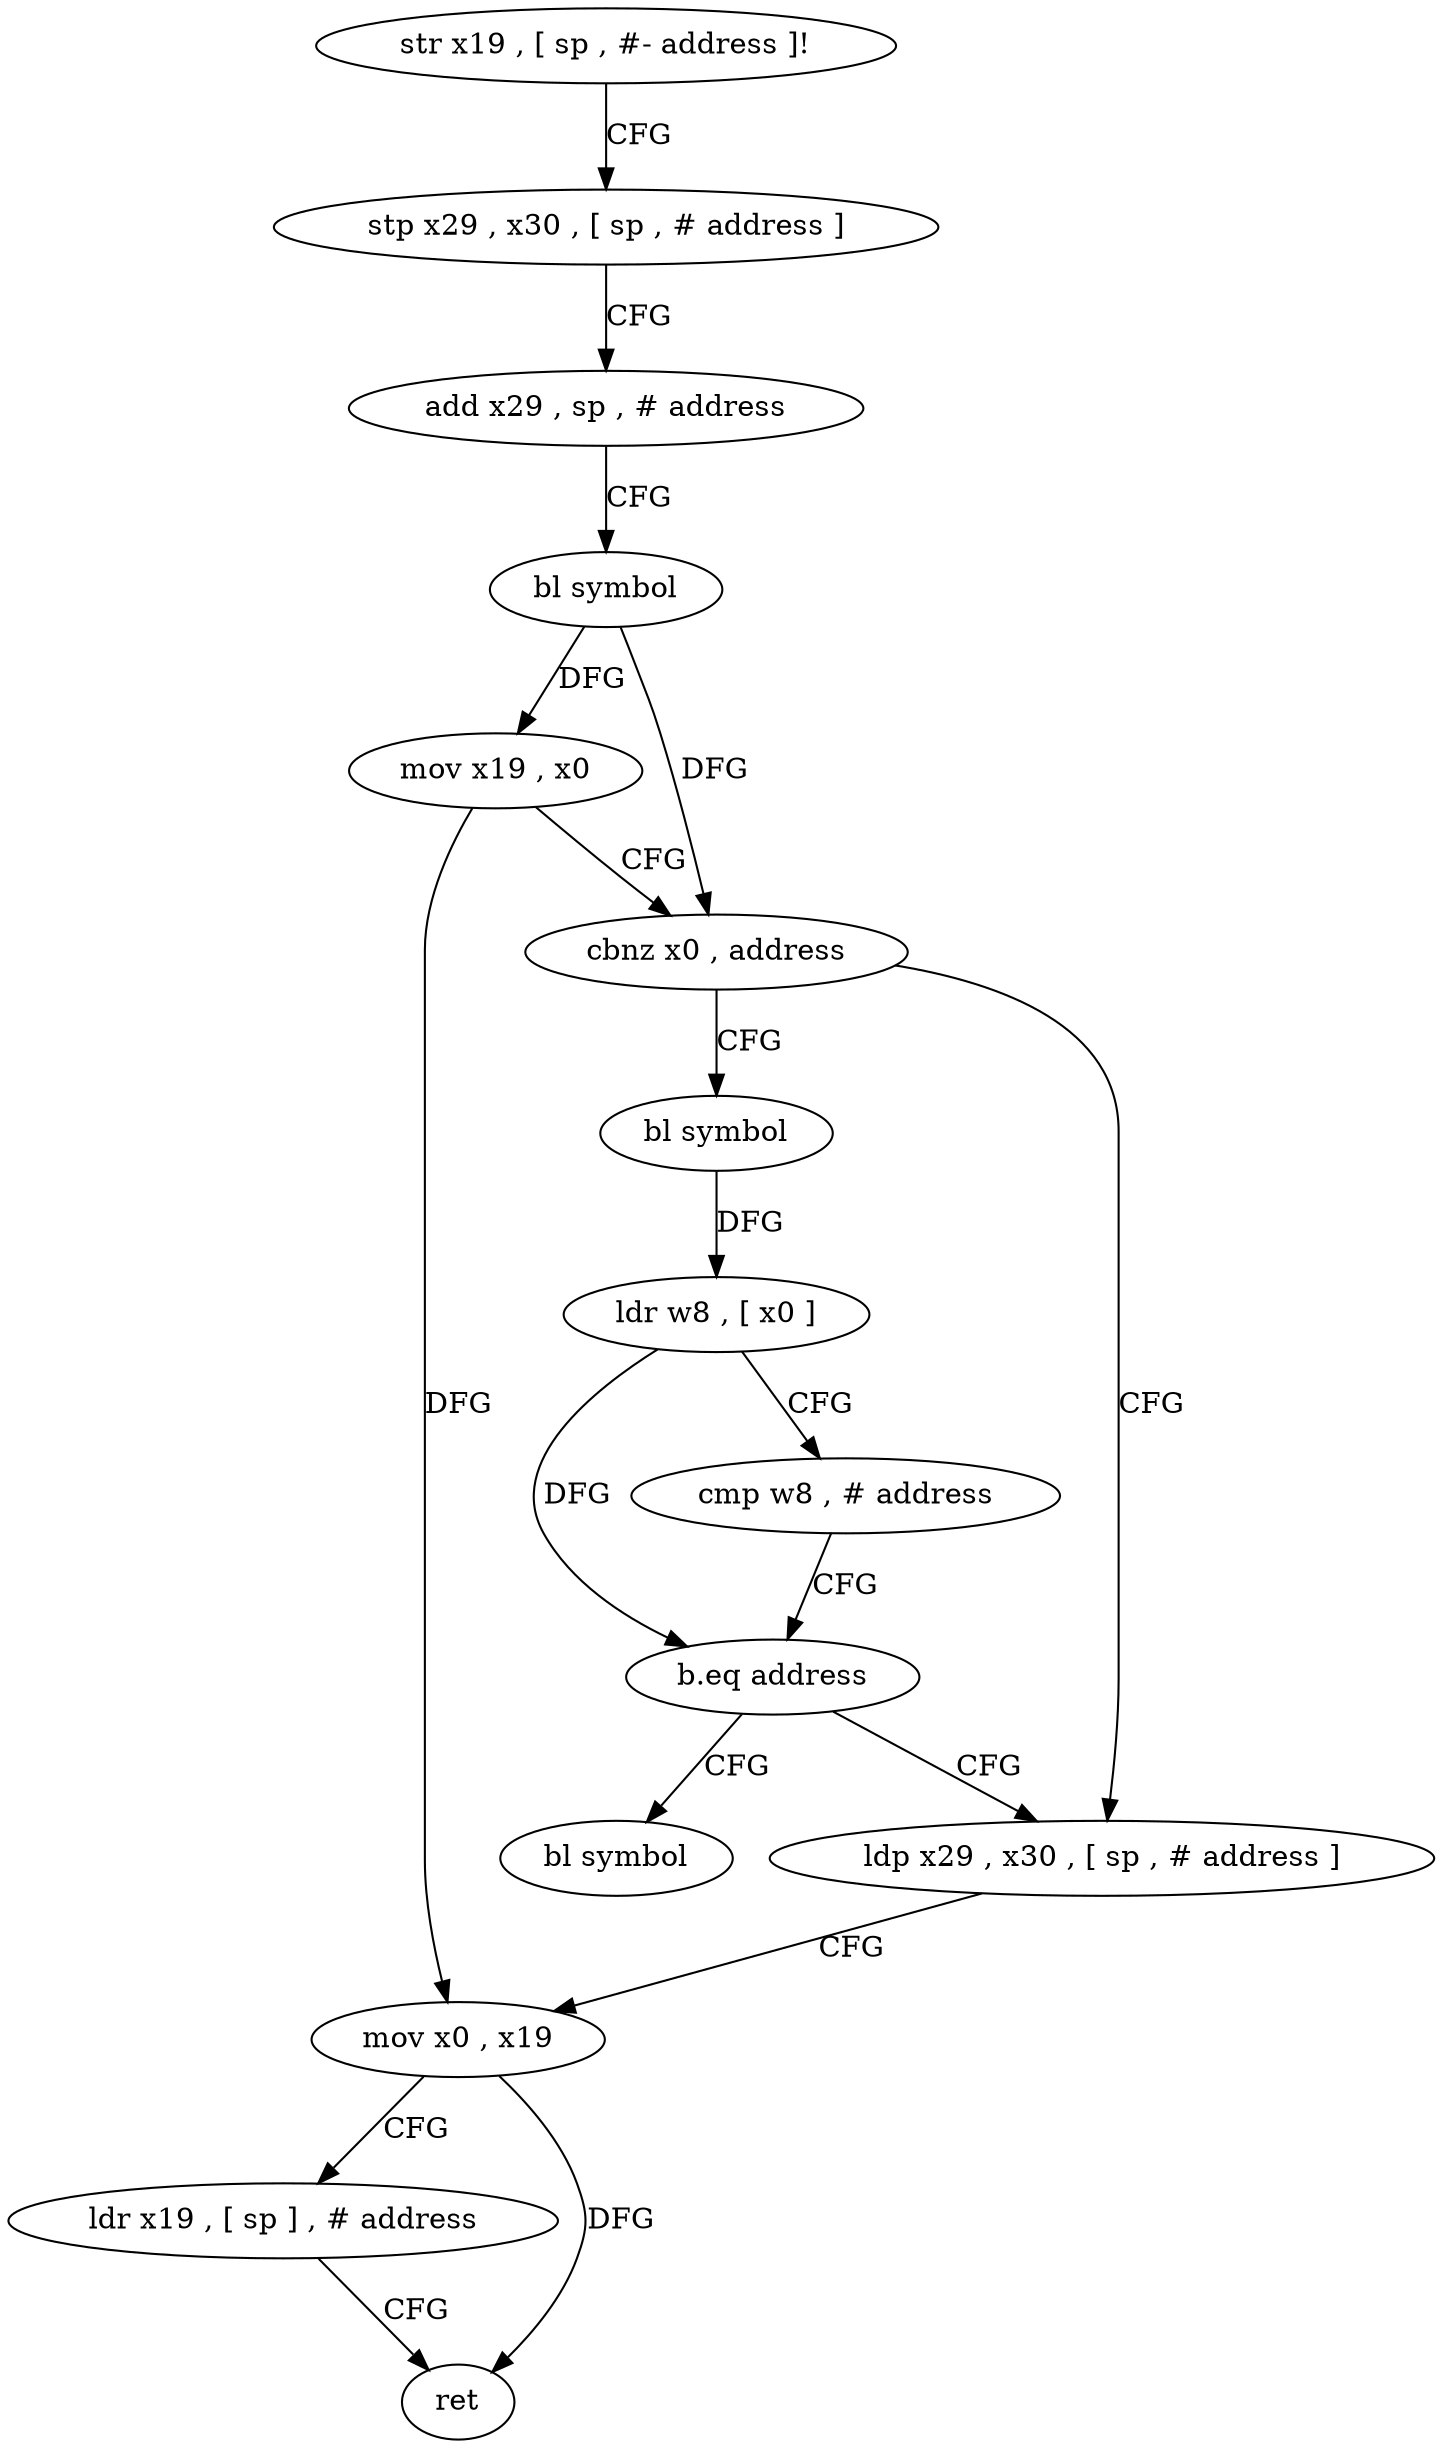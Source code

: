 digraph "func" {
"4257228" [label = "str x19 , [ sp , #- address ]!" ]
"4257232" [label = "stp x29 , x30 , [ sp , # address ]" ]
"4257236" [label = "add x29 , sp , # address" ]
"4257240" [label = "bl symbol" ]
"4257244" [label = "mov x19 , x0" ]
"4257248" [label = "cbnz x0 , address" ]
"4257268" [label = "ldp x29 , x30 , [ sp , # address ]" ]
"4257252" [label = "bl symbol" ]
"4257272" [label = "mov x0 , x19" ]
"4257276" [label = "ldr x19 , [ sp ] , # address" ]
"4257280" [label = "ret" ]
"4257256" [label = "ldr w8 , [ x0 ]" ]
"4257260" [label = "cmp w8 , # address" ]
"4257264" [label = "b.eq address" ]
"4257284" [label = "bl symbol" ]
"4257228" -> "4257232" [ label = "CFG" ]
"4257232" -> "4257236" [ label = "CFG" ]
"4257236" -> "4257240" [ label = "CFG" ]
"4257240" -> "4257244" [ label = "DFG" ]
"4257240" -> "4257248" [ label = "DFG" ]
"4257244" -> "4257248" [ label = "CFG" ]
"4257244" -> "4257272" [ label = "DFG" ]
"4257248" -> "4257268" [ label = "CFG" ]
"4257248" -> "4257252" [ label = "CFG" ]
"4257268" -> "4257272" [ label = "CFG" ]
"4257252" -> "4257256" [ label = "DFG" ]
"4257272" -> "4257276" [ label = "CFG" ]
"4257272" -> "4257280" [ label = "DFG" ]
"4257276" -> "4257280" [ label = "CFG" ]
"4257256" -> "4257260" [ label = "CFG" ]
"4257256" -> "4257264" [ label = "DFG" ]
"4257260" -> "4257264" [ label = "CFG" ]
"4257264" -> "4257284" [ label = "CFG" ]
"4257264" -> "4257268" [ label = "CFG" ]
}
